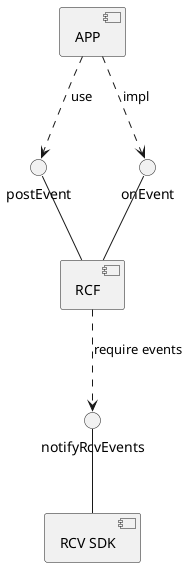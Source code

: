 @startuml
'https://plantuml.com/component-diagram

interface notifyRcvEvents as NRCV
interface postEvent
interface onEvent

NRCV -d- [RCV SDK]
postEvent -d- [RCF]
onEvent -d- [RCF]


[APP] ..> onEvent: impl
[APP] ..> postEvent: use
[RCF] ..> NRCV: require events
@enduml